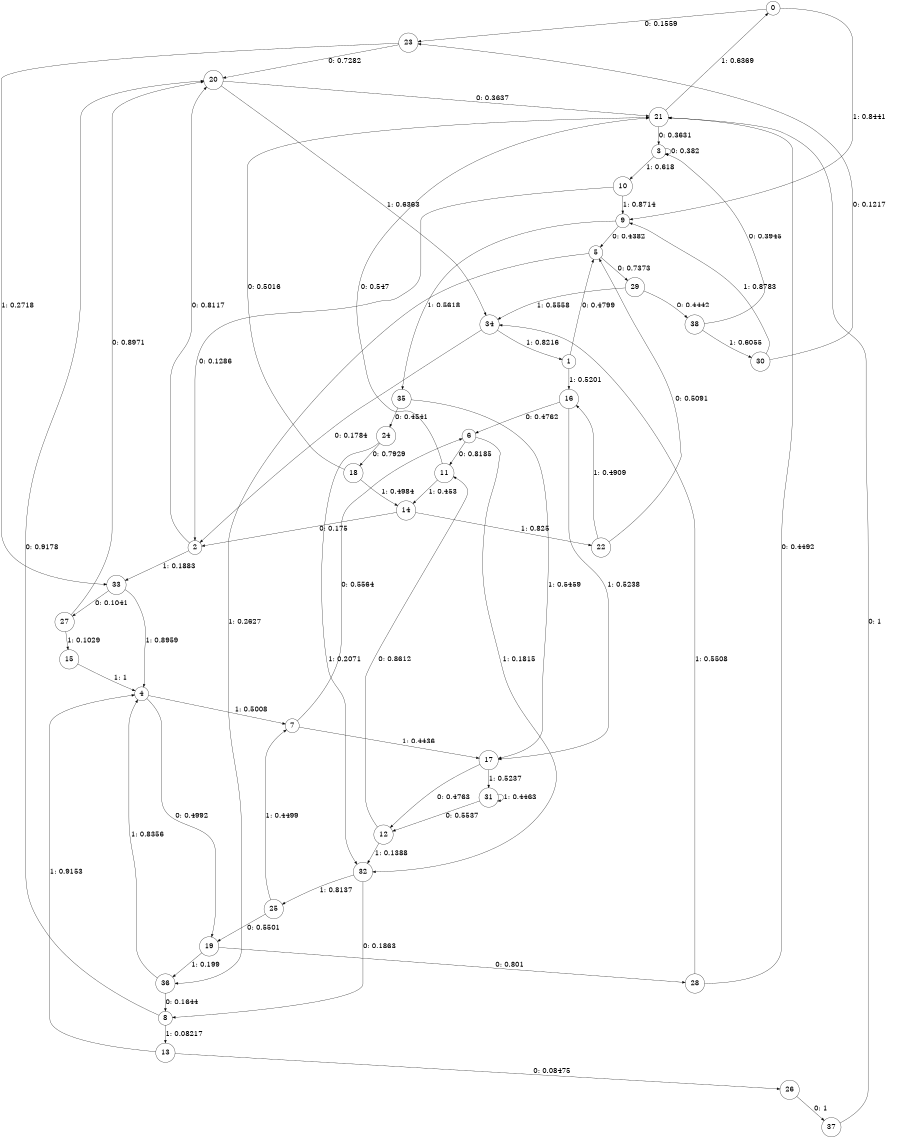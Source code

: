 digraph "ch13randomL8" {
size = "6,8.5";
ratio = "fill";
node [shape = circle];
node [fontsize = 24];
edge [fontsize = 24];
0 -> 23 [label = "0: 0.1559   "];
0 -> 9 [label = "1: 0.8441   "];
1 -> 5 [label = "0: 0.4799   "];
1 -> 16 [label = "1: 0.5201   "];
2 -> 20 [label = "0: 0.8117   "];
2 -> 33 [label = "1: 0.1883   "];
3 -> 3 [label = "0: 0.382    "];
3 -> 10 [label = "1: 0.618    "];
4 -> 19 [label = "0: 0.4992   "];
4 -> 7 [label = "1: 0.5008   "];
5 -> 29 [label = "0: 0.7373   "];
5 -> 36 [label = "1: 0.2627   "];
6 -> 11 [label = "0: 0.8185   "];
6 -> 32 [label = "1: 0.1815   "];
7 -> 6 [label = "0: 0.5564   "];
7 -> 17 [label = "1: 0.4436   "];
8 -> 20 [label = "0: 0.9178   "];
8 -> 13 [label = "1: 0.08217  "];
9 -> 5 [label = "0: 0.4382   "];
9 -> 35 [label = "1: 0.5618   "];
10 -> 2 [label = "0: 0.1286   "];
10 -> 9 [label = "1: 0.8714   "];
11 -> 21 [label = "0: 0.547    "];
11 -> 14 [label = "1: 0.453    "];
12 -> 11 [label = "0: 0.8612   "];
12 -> 32 [label = "1: 0.1388   "];
13 -> 26 [label = "0: 0.08475  "];
13 -> 4 [label = "1: 0.9153   "];
14 -> 2 [label = "0: 0.175    "];
14 -> 22 [label = "1: 0.825    "];
15 -> 4 [label = "1: 1        "];
16 -> 6 [label = "0: 0.4762   "];
16 -> 17 [label = "1: 0.5238   "];
17 -> 12 [label = "0: 0.4763   "];
17 -> 31 [label = "1: 0.5237   "];
18 -> 21 [label = "0: 0.5016   "];
18 -> 14 [label = "1: 0.4984   "];
19 -> 28 [label = "0: 0.801    "];
19 -> 36 [label = "1: 0.199    "];
20 -> 21 [label = "0: 0.3637   "];
20 -> 34 [label = "1: 0.6363   "];
21 -> 3 [label = "0: 0.3631   "];
21 -> 0 [label = "1: 0.6369   "];
22 -> 5 [label = "0: 0.5091   "];
22 -> 16 [label = "1: 0.4909   "];
23 -> 20 [label = "0: 0.7282   "];
23 -> 33 [label = "1: 0.2718   "];
24 -> 18 [label = "0: 0.7929   "];
24 -> 32 [label = "1: 0.2071   "];
25 -> 19 [label = "0: 0.5501   "];
25 -> 7 [label = "1: 0.4499   "];
26 -> 37 [label = "0: 1        "];
27 -> 20 [label = "0: 0.8971   "];
27 -> 15 [label = "1: 0.1029   "];
28 -> 21 [label = "0: 0.4492   "];
28 -> 34 [label = "1: 0.5508   "];
29 -> 38 [label = "0: 0.4442   "];
29 -> 34 [label = "1: 0.5558   "];
30 -> 23 [label = "0: 0.1217   "];
30 -> 9 [label = "1: 0.8783   "];
31 -> 12 [label = "0: 0.5537   "];
31 -> 31 [label = "1: 0.4463   "];
32 -> 8 [label = "0: 0.1863   "];
32 -> 25 [label = "1: 0.8137   "];
33 -> 27 [label = "0: 0.1041   "];
33 -> 4 [label = "1: 0.8959   "];
34 -> 2 [label = "0: 0.1784   "];
34 -> 1 [label = "1: 0.8216   "];
35 -> 24 [label = "0: 0.4541   "];
35 -> 17 [label = "1: 0.5459   "];
36 -> 8 [label = "0: 0.1644   "];
36 -> 4 [label = "1: 0.8356   "];
37 -> 21 [label = "0: 1        "];
38 -> 3 [label = "0: 0.3945   "];
38 -> 30 [label = "1: 0.6055   "];
}